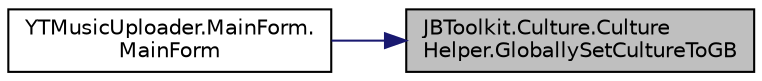 digraph "JBToolkit.Culture.CultureHelper.GloballySetCultureToGB"
{
 // LATEX_PDF_SIZE
  edge [fontname="Helvetica",fontsize="10",labelfontname="Helvetica",labelfontsize="10"];
  node [fontname="Helvetica",fontsize="10",shape=record];
  rankdir="RL";
  Node1 [label="JBToolkit.Culture.Culture\lHelper.GloballySetCultureToGB",height=0.2,width=0.4,color="black", fillcolor="grey75", style="filled", fontcolor="black",tooltip="GB uses the date format: dd-MM-yyyy"];
  Node1 -> Node2 [dir="back",color="midnightblue",fontsize="10",style="solid",fontname="Helvetica"];
  Node2 [label="YTMusicUploader.MainForm.\lMainForm",height=0.2,width=0.4,color="black", fillcolor="white", style="filled",URL="$d0/d66/class_y_t_music_uploader_1_1_main_form.html#a9309010a8febf37f5df1113725ecc3b9",tooltip=" "];
}

